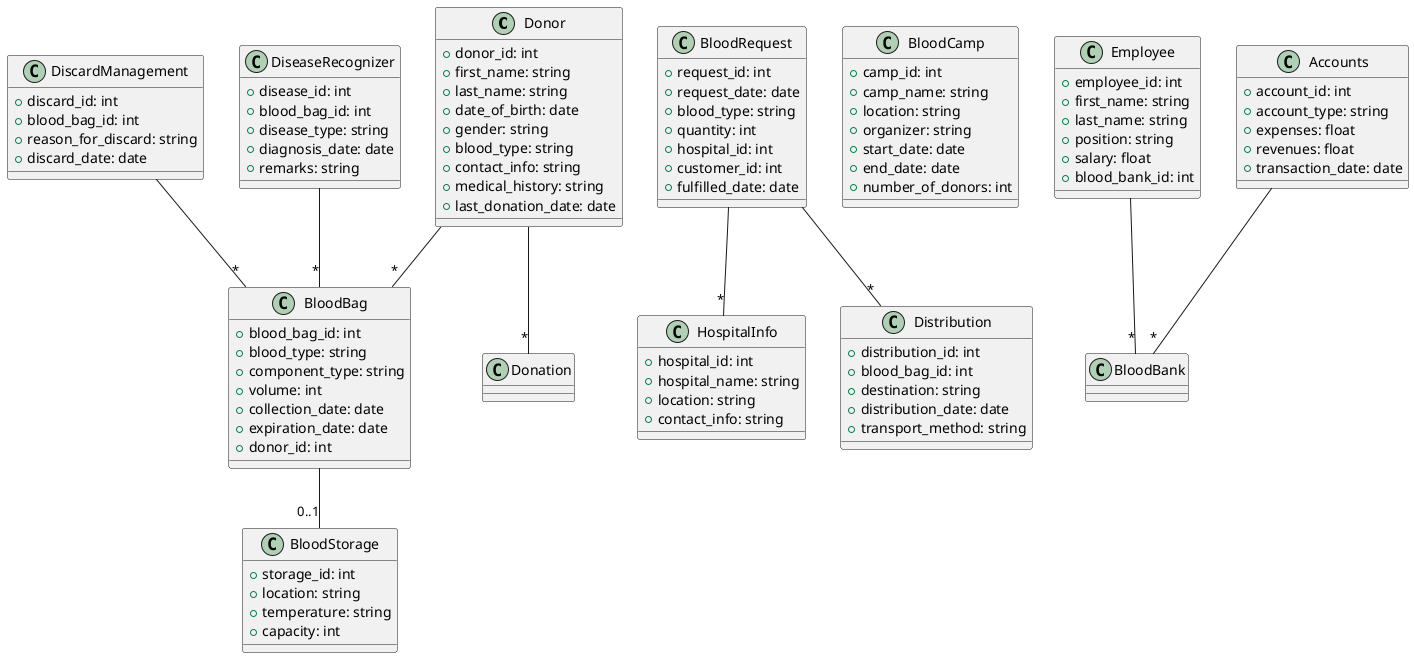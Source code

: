@startuml

class Donor {
    + donor_id: int
    + first_name: string
    + last_name: string
    + date_of_birth: date
    + gender: string
    + blood_type: string
    + contact_info: string
    + medical_history: string
    + last_donation_date: date
}

class BloodBag {
    + blood_bag_id: int
    + blood_type: string
    + component_type: string
    + volume: int
    + collection_date: date
    + expiration_date: date
    + donor_id: int
}

class BloodStorage {
    + storage_id: int
    + location: string
    + temperature: string
    + capacity: int
}

class BloodRequest {
    + request_id: int
    + request_date: date
    + blood_type: string
    + quantity: int
    + hospital_id: int
    + customer_id: int
    + fulfilled_date: date
}

class HospitalInfo {
    + hospital_id: int
    + hospital_name: string
    + location: string
    + contact_info: string
}

class Distribution {
    + distribution_id: int
    + blood_bag_id: int
    + destination: string
    + distribution_date: date
    + transport_method: string
}

class BloodCamp {
    + camp_id: int
    + camp_name: string
    + location: string
    + organizer: string
    + start_date: date
    + end_date: date
    + number_of_donors: int
}

class Employee {
    + employee_id: int
    + first_name: string
    + last_name: string
    + position: string
    + salary: float
    + blood_bank_id: int
}

class Accounts {
    + account_id: int
    + account_type: string
    + expenses: float
    + revenues: float
    + transaction_date: date
}

class DiscardManagement {
    + discard_id: int
    + blood_bag_id: int
    + reason_for_discard: string
    + discard_date: date
}

class DiseaseRecognizer {
    + disease_id: int
    + blood_bag_id: int
    + disease_type: string
    + diagnosis_date: date
    + remarks: string
}

Donor -- "*" Donation
Donor -- "*" BloodBag
BloodBag -- "0..1" BloodStorage
BloodRequest -- "*" Distribution
BloodRequest -- "*" HospitalInfo
Employee -- "*" BloodBank
Accounts -- "*" BloodBank
DiscardManagement -- "*" BloodBag
DiseaseRecognizer -- "*" BloodBag

@enduml
